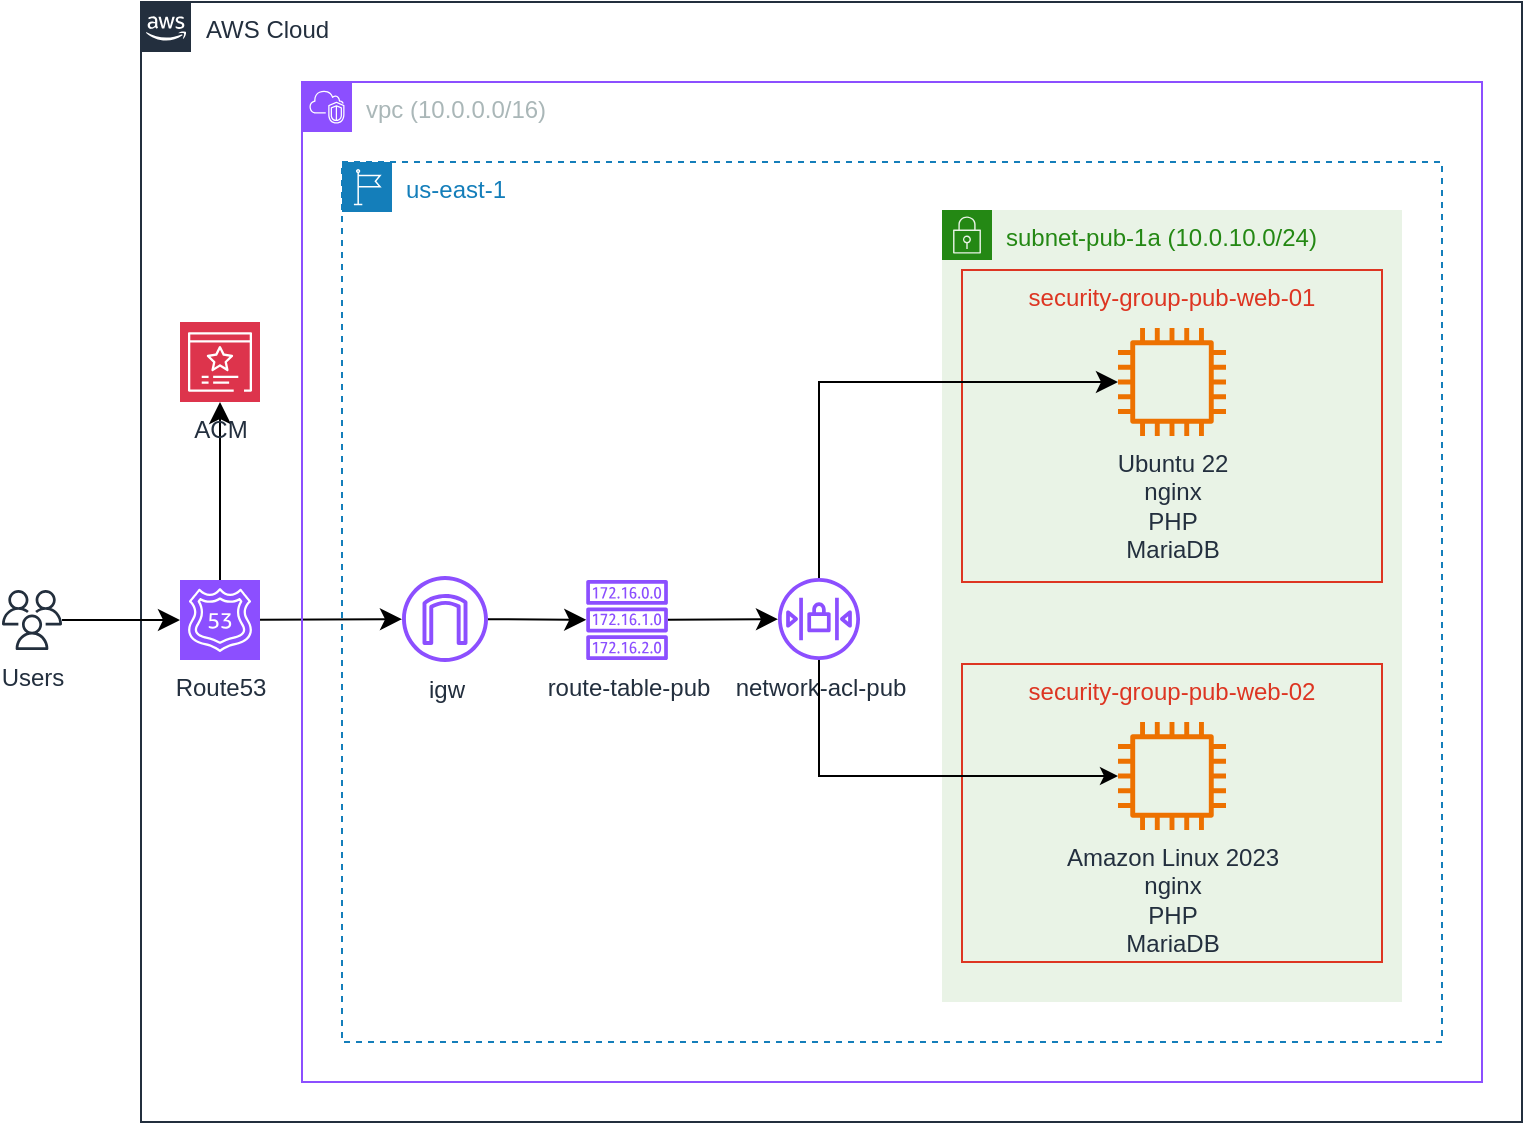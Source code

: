 <mxfile version="28.1.2">
  <diagram id="c5abF-_XNL_onJw3WAh4" name="multi-az-vpc">
    <mxGraphModel dx="786" dy="465" grid="1" gridSize="10" guides="1" tooltips="1" connect="1" arrows="1" fold="1" page="1" pageScale="1" pageWidth="850" pageHeight="1100" math="0" shadow="0">
      <root>
        <mxCell id="0" />
        <mxCell id="1" parent="0" />
        <mxCell id="o6Gz3im2fdCTrS6Oe6SJ-6" value="AWS Cloud" style="points=[[0,0],[0.25,0],[0.5,0],[0.75,0],[1,0],[1,0.25],[1,0.5],[1,0.75],[1,1],[0.75,1],[0.5,1],[0.25,1],[0,1],[0,0.75],[0,0.5],[0,0.25]];outlineConnect=0;gradientColor=none;html=1;whiteSpace=wrap;fontSize=12;fontStyle=0;container=0;pointerEvents=0;collapsible=0;recursiveResize=0;shape=mxgraph.aws4.group;grIcon=mxgraph.aws4.group_aws_cloud_alt;strokeColor=#232F3E;fillColor=none;verticalAlign=top;align=left;spacingLeft=30;fontColor=#232F3E;dashed=0;" parent="1" vertex="1">
          <mxGeometry x="119.5" y="80" width="690.5" height="560" as="geometry" />
        </mxCell>
        <mxCell id="o6Gz3im2fdCTrS6Oe6SJ-7" value="us-east-1" style="points=[[0,0],[0.25,0],[0.5,0],[0.75,0],[1,0],[1,0.25],[1,0.5],[1,0.75],[1,1],[0.75,1],[0.5,1],[0.25,1],[0,1],[0,0.75],[0,0.5],[0,0.25]];outlineConnect=0;gradientColor=none;html=1;whiteSpace=wrap;fontSize=12;fontStyle=0;container=0;pointerEvents=0;collapsible=0;recursiveResize=0;shape=mxgraph.aws4.group;grIcon=mxgraph.aws4.group_region;strokeColor=#147EBA;fillColor=none;verticalAlign=top;align=left;spacingLeft=30;fontColor=#147EBA;dashed=1;" parent="1" vertex="1">
          <mxGeometry x="220" y="160" width="550" height="440" as="geometry" />
        </mxCell>
        <mxCell id="o6Gz3im2fdCTrS6Oe6SJ-9" value="&lt;div&gt;subnet-pub-1a (10.0.10.0/24)&lt;/div&gt;" style="points=[[0,0],[0.25,0],[0.5,0],[0.75,0],[1,0],[1,0.25],[1,0.5],[1,0.75],[1,1],[0.75,1],[0.5,1],[0.25,1],[0,1],[0,0.75],[0,0.5],[0,0.25]];outlineConnect=0;gradientColor=none;html=1;whiteSpace=wrap;fontSize=12;fontStyle=0;container=0;pointerEvents=0;collapsible=0;recursiveResize=0;shape=mxgraph.aws4.group;grIcon=mxgraph.aws4.group_security_group;grStroke=0;strokeColor=#248814;fillColor=#E9F3E6;verticalAlign=top;align=left;spacingLeft=30;fontColor=#248814;dashed=0;" parent="1" vertex="1">
          <mxGeometry x="520" y="184" width="230" height="396" as="geometry" />
        </mxCell>
        <mxCell id="o6Gz3im2fdCTrS6Oe6SJ-17" value="security-group-pub-web-01" style="fillColor=none;strokeColor=#DD3522;verticalAlign=top;fontStyle=0;fontColor=#DD3522;" parent="1" vertex="1">
          <mxGeometry x="530" y="214" width="210" height="156" as="geometry" />
        </mxCell>
        <mxCell id="GZlLUc0SY0Vusj31z0ji-7" value="&lt;div&gt;Ubuntu 22&lt;/div&gt;&lt;div&gt;nginx&lt;/div&gt;&lt;div&gt;PHP&lt;/div&gt;&lt;div&gt;MariaDB&lt;/div&gt;" style="sketch=0;outlineConnect=0;fontColor=#232F3E;gradientColor=none;fillColor=#ED7100;strokeColor=none;dashed=0;verticalLabelPosition=bottom;verticalAlign=top;align=center;html=1;fontSize=12;fontStyle=0;aspect=fixed;pointerEvents=1;shape=mxgraph.aws4.instance2;" parent="1" vertex="1">
          <mxGeometry x="608" y="243" width="54" height="54" as="geometry" />
        </mxCell>
        <mxCell id="C8UU4FP-VCX7B_eMEScx-13" style="edgeStyle=none;curved=1;rounded=0;orthogonalLoop=1;jettySize=auto;html=1;fontSize=12;startSize=8;endSize=8;" parent="1" source="GZlLUc0SY0Vusj31z0ji-8" target="C8UU4FP-VCX7B_eMEScx-1" edge="1">
          <mxGeometry relative="1" as="geometry" />
        </mxCell>
        <mxCell id="GZlLUc0SY0Vusj31z0ji-8" value="igw" style="sketch=0;outlineConnect=0;fontColor=#232F3E;gradientColor=none;fillColor=#8C4FFF;strokeColor=none;dashed=0;verticalLabelPosition=bottom;verticalAlign=top;align=center;html=1;fontSize=12;fontStyle=0;aspect=fixed;pointerEvents=1;shape=mxgraph.aws4.internet_gateway;" parent="1" vertex="1">
          <mxGeometry x="250" y="367" width="43" height="43" as="geometry" />
        </mxCell>
        <mxCell id="C8UU4FP-VCX7B_eMEScx-15" style="edgeStyle=none;curved=1;rounded=0;orthogonalLoop=1;jettySize=auto;html=1;fontSize=12;startSize=8;endSize=8;" parent="1" source="C8UU4FP-VCX7B_eMEScx-1" target="C8UU4FP-VCX7B_eMEScx-3" edge="1">
          <mxGeometry relative="1" as="geometry" />
        </mxCell>
        <mxCell id="C8UU4FP-VCX7B_eMEScx-1" value="route-table-pub" style="sketch=0;outlineConnect=0;fontColor=#232F3E;gradientColor=none;fillColor=#8C4FFF;strokeColor=none;dashed=0;verticalLabelPosition=bottom;verticalAlign=top;align=center;html=1;fontSize=12;fontStyle=0;aspect=fixed;pointerEvents=1;shape=mxgraph.aws4.route_table;" parent="1" vertex="1">
          <mxGeometry x="342" y="369" width="41.05" height="40" as="geometry" />
        </mxCell>
        <mxCell id="C8UU4FP-VCX7B_eMEScx-6" value="" style="edgeStyle=none;curved=1;rounded=0;orthogonalLoop=1;jettySize=auto;html=1;fontSize=12;startSize=8;endSize=8;" parent="1" source="C8UU4FP-VCX7B_eMEScx-2" target="GZlLUc0SY0Vusj31z0ji-8" edge="1">
          <mxGeometry relative="1" as="geometry" />
        </mxCell>
        <mxCell id="C8UU4FP-VCX7B_eMEScx-9" value="" style="edgeStyle=none;curved=1;rounded=0;orthogonalLoop=1;jettySize=auto;html=1;fontSize=12;startSize=8;endSize=8;" parent="1" source="C8UU4FP-VCX7B_eMEScx-2" target="C8UU4FP-VCX7B_eMEScx-8" edge="1">
          <mxGeometry relative="1" as="geometry" />
        </mxCell>
        <mxCell id="C8UU4FP-VCX7B_eMEScx-2" value="Route53" style="sketch=0;points=[[0,0,0],[0.25,0,0],[0.5,0,0],[0.75,0,0],[1,0,0],[0,1,0],[0.25,1,0],[0.5,1,0],[0.75,1,0],[1,1,0],[0,0.25,0],[0,0.5,0],[0,0.75,0],[1,0.25,0],[1,0.5,0],[1,0.75,0]];outlineConnect=0;fontColor=#232F3E;fillColor=#8C4FFF;strokeColor=#ffffff;dashed=0;verticalLabelPosition=bottom;verticalAlign=top;align=center;html=1;fontSize=12;fontStyle=0;aspect=fixed;shape=mxgraph.aws4.resourceIcon;resIcon=mxgraph.aws4.route_53;" parent="1" vertex="1">
          <mxGeometry x="139" y="369" width="40" height="40" as="geometry" />
        </mxCell>
        <mxCell id="C8UU4FP-VCX7B_eMEScx-16" value="" style="edgeStyle=orthogonalEdgeStyle;rounded=0;orthogonalLoop=1;jettySize=auto;html=1;fontSize=12;startSize=8;endSize=8;" parent="1" source="C8UU4FP-VCX7B_eMEScx-3" target="GZlLUc0SY0Vusj31z0ji-7" edge="1">
          <mxGeometry relative="1" as="geometry">
            <Array as="points">
              <mxPoint x="459" y="270" />
            </Array>
          </mxGeometry>
        </mxCell>
        <mxCell id="C8UU4FP-VCX7B_eMEScx-4" value="vpc (10.0.0.0/16)" style="points=[[0,0],[0.25,0],[0.5,0],[0.75,0],[1,0],[1,0.25],[1,0.5],[1,0.75],[1,1],[0.75,1],[0.5,1],[0.25,1],[0,1],[0,0.75],[0,0.5],[0,0.25]];outlineConnect=0;gradientColor=none;html=1;whiteSpace=wrap;fontSize=12;fontStyle=0;container=1;pointerEvents=0;collapsible=0;recursiveResize=0;shape=mxgraph.aws4.group;grIcon=mxgraph.aws4.group_vpc2;strokeColor=#8C4FFF;fillColor=none;verticalAlign=top;align=left;spacingLeft=30;fontColor=#AAB7B8;dashed=0;" parent="1" vertex="1">
          <mxGeometry x="200" y="120" width="590" height="500" as="geometry" />
        </mxCell>
        <mxCell id="C8UU4FP-VCX7B_eMEScx-3" value="network-acl-pub" style="sketch=0;outlineConnect=0;fontColor=#232F3E;gradientColor=none;fillColor=#8C4FFF;strokeColor=none;dashed=0;verticalLabelPosition=bottom;verticalAlign=top;align=center;html=1;fontSize=12;fontStyle=0;aspect=fixed;pointerEvents=1;shape=mxgraph.aws4.network_access_control_list;" parent="C8UU4FP-VCX7B_eMEScx-4" vertex="1">
          <mxGeometry x="238" y="248" width="41" height="41" as="geometry" />
        </mxCell>
        <mxCell id="C8UU4FP-VCX7B_eMEScx-10" value="" style="edgeStyle=none;curved=1;rounded=0;orthogonalLoop=1;jettySize=auto;html=1;fontSize=12;startSize=8;endSize=8;" parent="1" source="C8UU4FP-VCX7B_eMEScx-5" target="C8UU4FP-VCX7B_eMEScx-2" edge="1">
          <mxGeometry relative="1" as="geometry" />
        </mxCell>
        <mxCell id="C8UU4FP-VCX7B_eMEScx-5" value="Users" style="sketch=0;outlineConnect=0;fontColor=#232F3E;gradientColor=none;fillColor=#232F3D;strokeColor=none;dashed=0;verticalLabelPosition=bottom;verticalAlign=top;align=center;html=1;fontSize=12;fontStyle=0;aspect=fixed;pointerEvents=1;shape=mxgraph.aws4.users;" parent="1" vertex="1">
          <mxGeometry x="50.0" y="374" width="30" height="30" as="geometry" />
        </mxCell>
        <mxCell id="C8UU4FP-VCX7B_eMEScx-8" value="ACM" style="sketch=0;points=[[0,0,0],[0.25,0,0],[0.5,0,0],[0.75,0,0],[1,0,0],[0,1,0],[0.25,1,0],[0.5,1,0],[0.75,1,0],[1,1,0],[0,0.25,0],[0,0.5,0],[0,0.75,0],[1,0.25,0],[1,0.5,0],[1,0.75,0]];outlineConnect=0;fontColor=#232F3E;fillColor=#DD344C;strokeColor=#ffffff;dashed=0;verticalLabelPosition=bottom;verticalAlign=top;align=center;html=1;fontSize=12;fontStyle=0;aspect=fixed;shape=mxgraph.aws4.resourceIcon;resIcon=mxgraph.aws4.certificate_manager_3;" parent="1" vertex="1">
          <mxGeometry x="139" y="240" width="40" height="40" as="geometry" />
        </mxCell>
        <mxCell id="9qCuMgTI7XE-Lw-0gBea-2" value="security-group-pub-web-02" style="fillColor=none;strokeColor=#DD3522;verticalAlign=top;fontStyle=0;fontColor=#DD3522;" vertex="1" parent="1">
          <mxGeometry x="530" y="411" width="210" height="149" as="geometry" />
        </mxCell>
        <mxCell id="9qCuMgTI7XE-Lw-0gBea-3" value="&lt;div&gt;Amazon Linux 2023&lt;/div&gt;&lt;div&gt;nginx&lt;/div&gt;&lt;div&gt;PHP&lt;/div&gt;&lt;div&gt;MariaDB&lt;/div&gt;" style="sketch=0;outlineConnect=0;fontColor=#232F3E;gradientColor=none;fillColor=#ED7100;strokeColor=none;dashed=0;verticalLabelPosition=bottom;verticalAlign=top;align=center;html=1;fontSize=12;fontStyle=0;aspect=fixed;pointerEvents=1;shape=mxgraph.aws4.instance2;" vertex="1" parent="1">
          <mxGeometry x="608" y="440" width="54" height="54" as="geometry" />
        </mxCell>
        <mxCell id="9qCuMgTI7XE-Lw-0gBea-5" value="" style="edgeStyle=orthogonalEdgeStyle;rounded=0;orthogonalLoop=1;jettySize=auto;html=1;" edge="1" parent="1" source="C8UU4FP-VCX7B_eMEScx-3" target="9qCuMgTI7XE-Lw-0gBea-3">
          <mxGeometry relative="1" as="geometry">
            <mxPoint x="431.5" y="489" as="targetPoint" />
            <Array as="points">
              <mxPoint x="459" y="467" />
            </Array>
          </mxGeometry>
        </mxCell>
      </root>
    </mxGraphModel>
  </diagram>
</mxfile>

